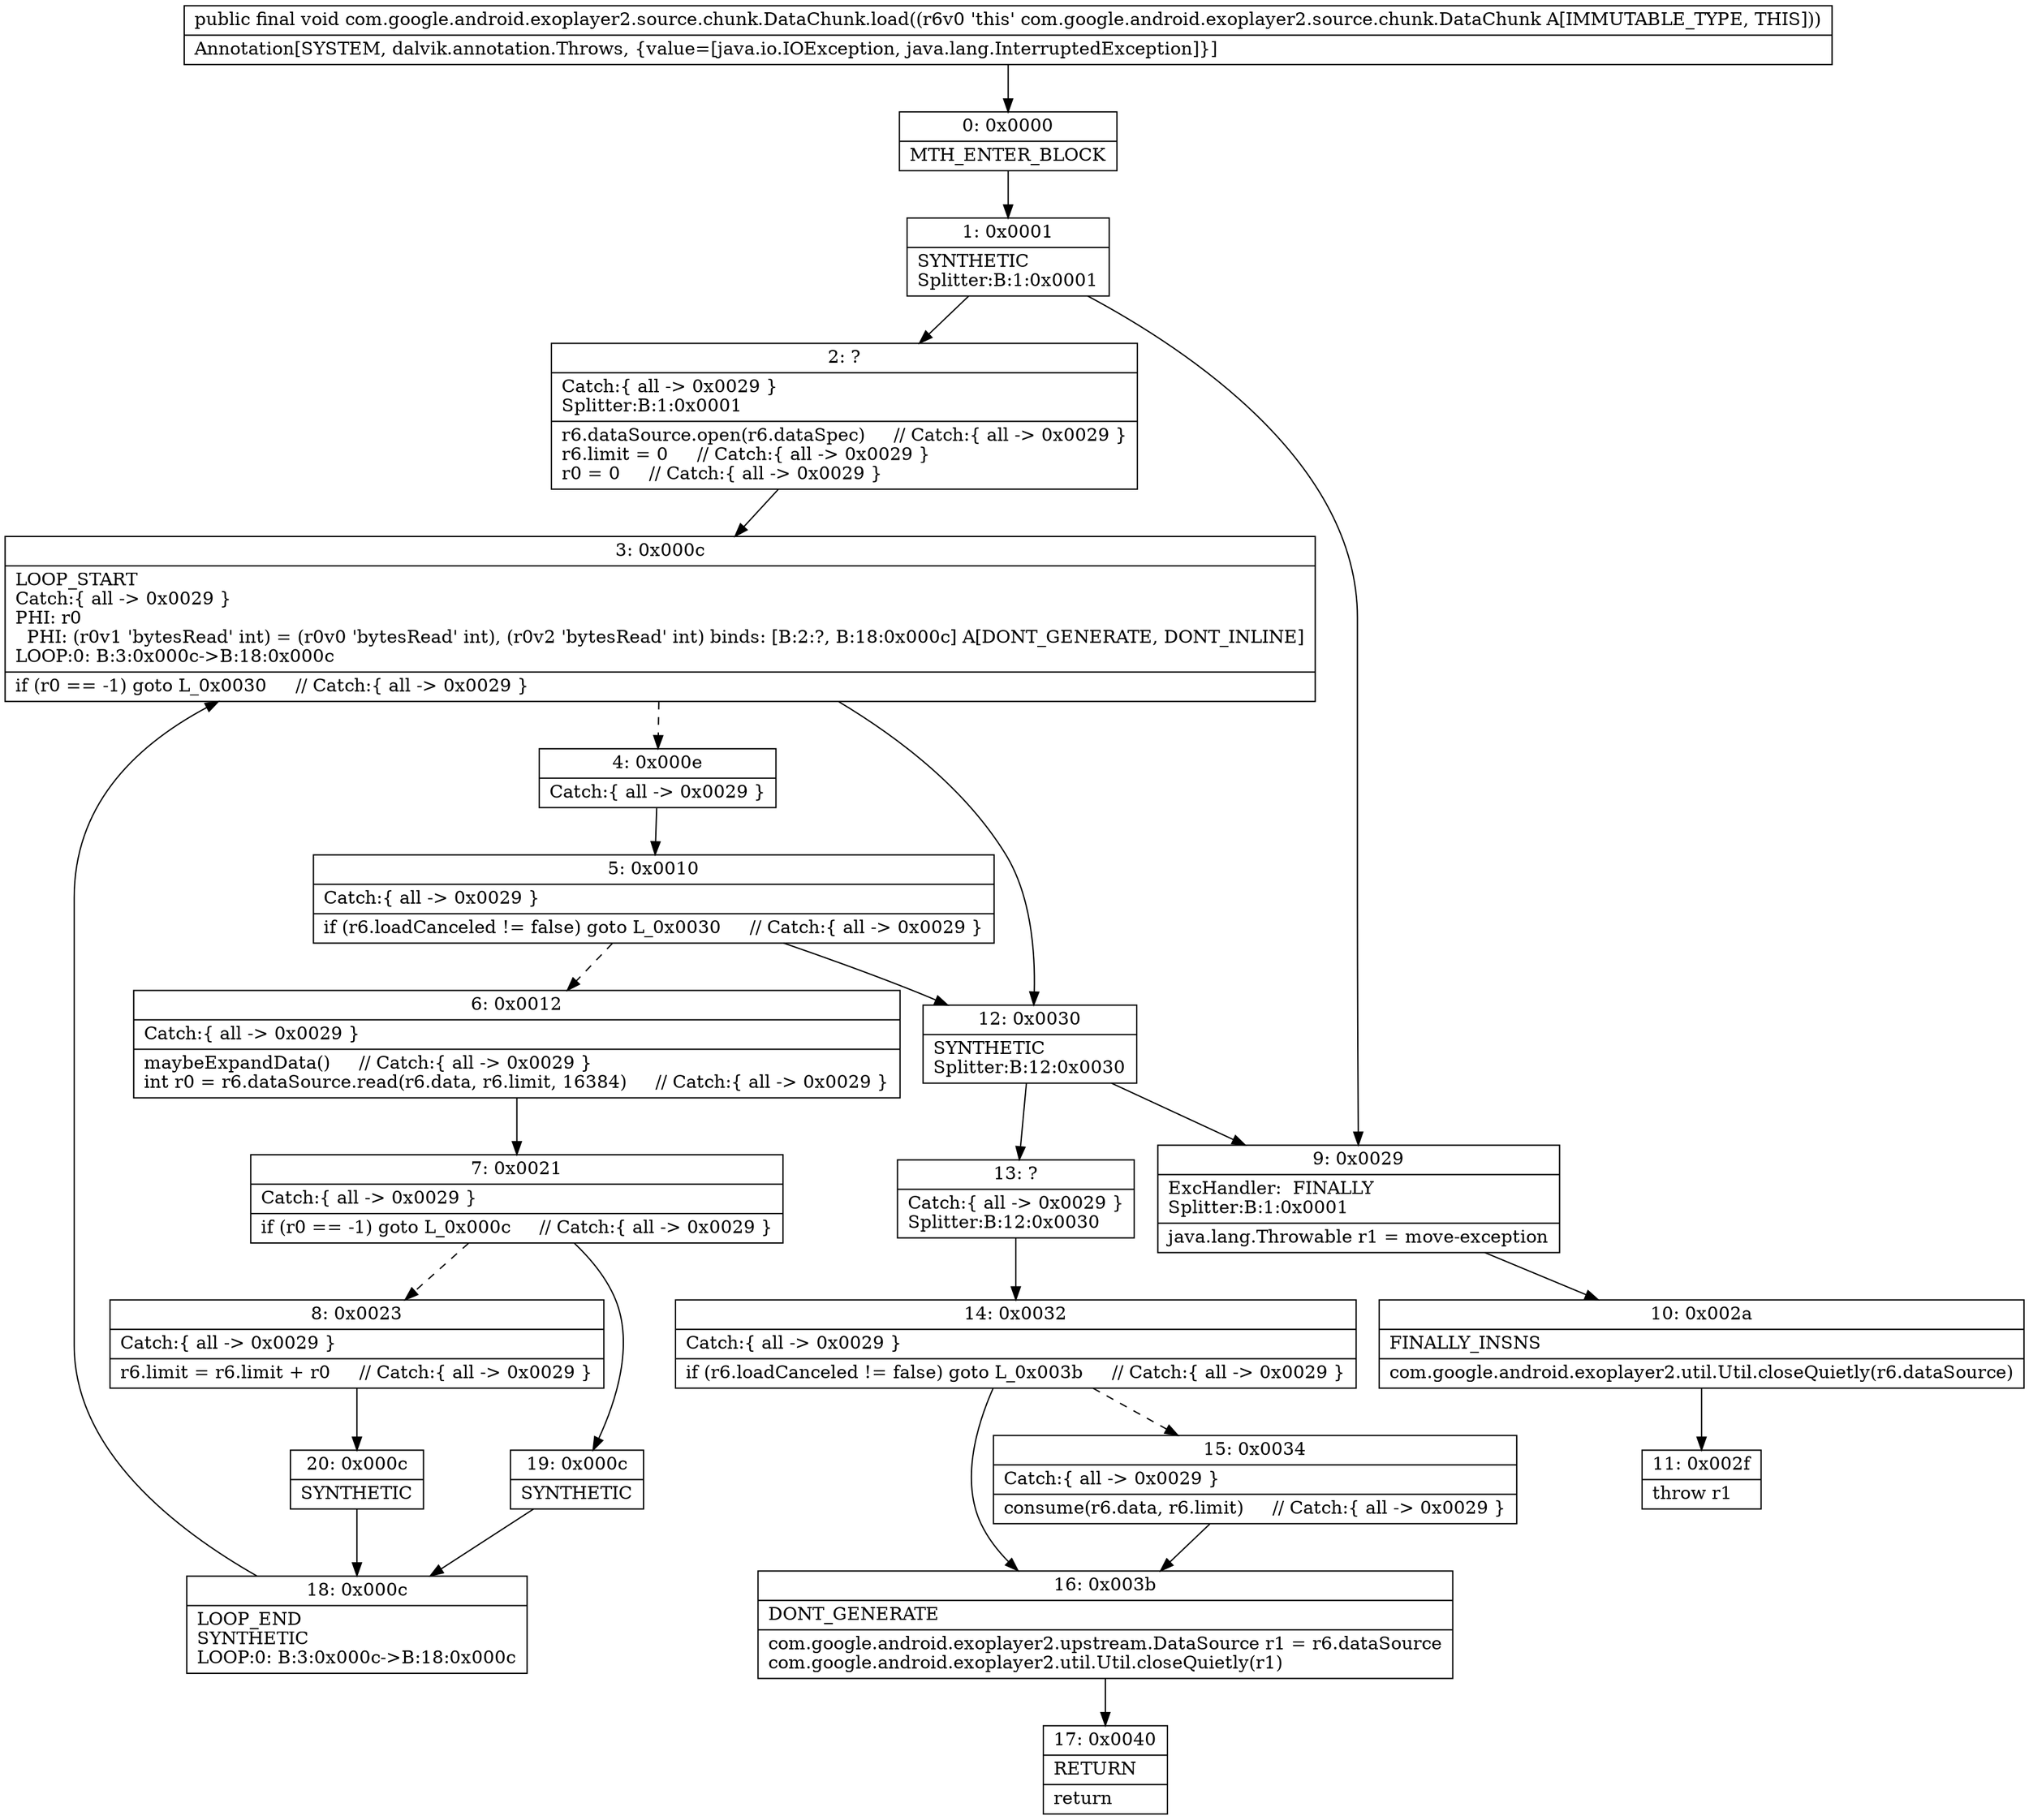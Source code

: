 digraph "CFG forcom.google.android.exoplayer2.source.chunk.DataChunk.load()V" {
Node_0 [shape=record,label="{0\:\ 0x0000|MTH_ENTER_BLOCK\l}"];
Node_1 [shape=record,label="{1\:\ 0x0001|SYNTHETIC\lSplitter:B:1:0x0001\l}"];
Node_2 [shape=record,label="{2\:\ ?|Catch:\{ all \-\> 0x0029 \}\lSplitter:B:1:0x0001\l|r6.dataSource.open(r6.dataSpec)     \/\/ Catch:\{ all \-\> 0x0029 \}\lr6.limit = 0     \/\/ Catch:\{ all \-\> 0x0029 \}\lr0 = 0     \/\/ Catch:\{ all \-\> 0x0029 \}\l}"];
Node_3 [shape=record,label="{3\:\ 0x000c|LOOP_START\lCatch:\{ all \-\> 0x0029 \}\lPHI: r0 \l  PHI: (r0v1 'bytesRead' int) = (r0v0 'bytesRead' int), (r0v2 'bytesRead' int) binds: [B:2:?, B:18:0x000c] A[DONT_GENERATE, DONT_INLINE]\lLOOP:0: B:3:0x000c\-\>B:18:0x000c\l|if (r0 == \-1) goto L_0x0030     \/\/ Catch:\{ all \-\> 0x0029 \}\l}"];
Node_4 [shape=record,label="{4\:\ 0x000e|Catch:\{ all \-\> 0x0029 \}\l}"];
Node_5 [shape=record,label="{5\:\ 0x0010|Catch:\{ all \-\> 0x0029 \}\l|if (r6.loadCanceled != false) goto L_0x0030     \/\/ Catch:\{ all \-\> 0x0029 \}\l}"];
Node_6 [shape=record,label="{6\:\ 0x0012|Catch:\{ all \-\> 0x0029 \}\l|maybeExpandData()     \/\/ Catch:\{ all \-\> 0x0029 \}\lint r0 = r6.dataSource.read(r6.data, r6.limit, 16384)     \/\/ Catch:\{ all \-\> 0x0029 \}\l}"];
Node_7 [shape=record,label="{7\:\ 0x0021|Catch:\{ all \-\> 0x0029 \}\l|if (r0 == \-1) goto L_0x000c     \/\/ Catch:\{ all \-\> 0x0029 \}\l}"];
Node_8 [shape=record,label="{8\:\ 0x0023|Catch:\{ all \-\> 0x0029 \}\l|r6.limit = r6.limit + r0     \/\/ Catch:\{ all \-\> 0x0029 \}\l}"];
Node_9 [shape=record,label="{9\:\ 0x0029|ExcHandler:  FINALLY\lSplitter:B:1:0x0001\l|java.lang.Throwable r1 = move\-exception\l}"];
Node_10 [shape=record,label="{10\:\ 0x002a|FINALLY_INSNS\l|com.google.android.exoplayer2.util.Util.closeQuietly(r6.dataSource)\l}"];
Node_11 [shape=record,label="{11\:\ 0x002f|throw r1\l}"];
Node_12 [shape=record,label="{12\:\ 0x0030|SYNTHETIC\lSplitter:B:12:0x0030\l}"];
Node_13 [shape=record,label="{13\:\ ?|Catch:\{ all \-\> 0x0029 \}\lSplitter:B:12:0x0030\l}"];
Node_14 [shape=record,label="{14\:\ 0x0032|Catch:\{ all \-\> 0x0029 \}\l|if (r6.loadCanceled != false) goto L_0x003b     \/\/ Catch:\{ all \-\> 0x0029 \}\l}"];
Node_15 [shape=record,label="{15\:\ 0x0034|Catch:\{ all \-\> 0x0029 \}\l|consume(r6.data, r6.limit)     \/\/ Catch:\{ all \-\> 0x0029 \}\l}"];
Node_16 [shape=record,label="{16\:\ 0x003b|DONT_GENERATE\l|com.google.android.exoplayer2.upstream.DataSource r1 = r6.dataSource\lcom.google.android.exoplayer2.util.Util.closeQuietly(r1)\l}"];
Node_17 [shape=record,label="{17\:\ 0x0040|RETURN\l|return\l}"];
Node_18 [shape=record,label="{18\:\ 0x000c|LOOP_END\lSYNTHETIC\lLOOP:0: B:3:0x000c\-\>B:18:0x000c\l}"];
Node_19 [shape=record,label="{19\:\ 0x000c|SYNTHETIC\l}"];
Node_20 [shape=record,label="{20\:\ 0x000c|SYNTHETIC\l}"];
MethodNode[shape=record,label="{public final void com.google.android.exoplayer2.source.chunk.DataChunk.load((r6v0 'this' com.google.android.exoplayer2.source.chunk.DataChunk A[IMMUTABLE_TYPE, THIS]))  | Annotation[SYSTEM, dalvik.annotation.Throws, \{value=[java.io.IOException, java.lang.InterruptedException]\}]\l}"];
MethodNode -> Node_0;
Node_0 -> Node_1;
Node_1 -> Node_2;
Node_1 -> Node_9;
Node_2 -> Node_3;
Node_3 -> Node_4[style=dashed];
Node_3 -> Node_12;
Node_4 -> Node_5;
Node_5 -> Node_6[style=dashed];
Node_5 -> Node_12;
Node_6 -> Node_7;
Node_7 -> Node_8[style=dashed];
Node_7 -> Node_19;
Node_8 -> Node_20;
Node_9 -> Node_10;
Node_10 -> Node_11;
Node_12 -> Node_13;
Node_12 -> Node_9;
Node_13 -> Node_14;
Node_14 -> Node_15[style=dashed];
Node_14 -> Node_16;
Node_15 -> Node_16;
Node_16 -> Node_17;
Node_18 -> Node_3;
Node_19 -> Node_18;
Node_20 -> Node_18;
}

